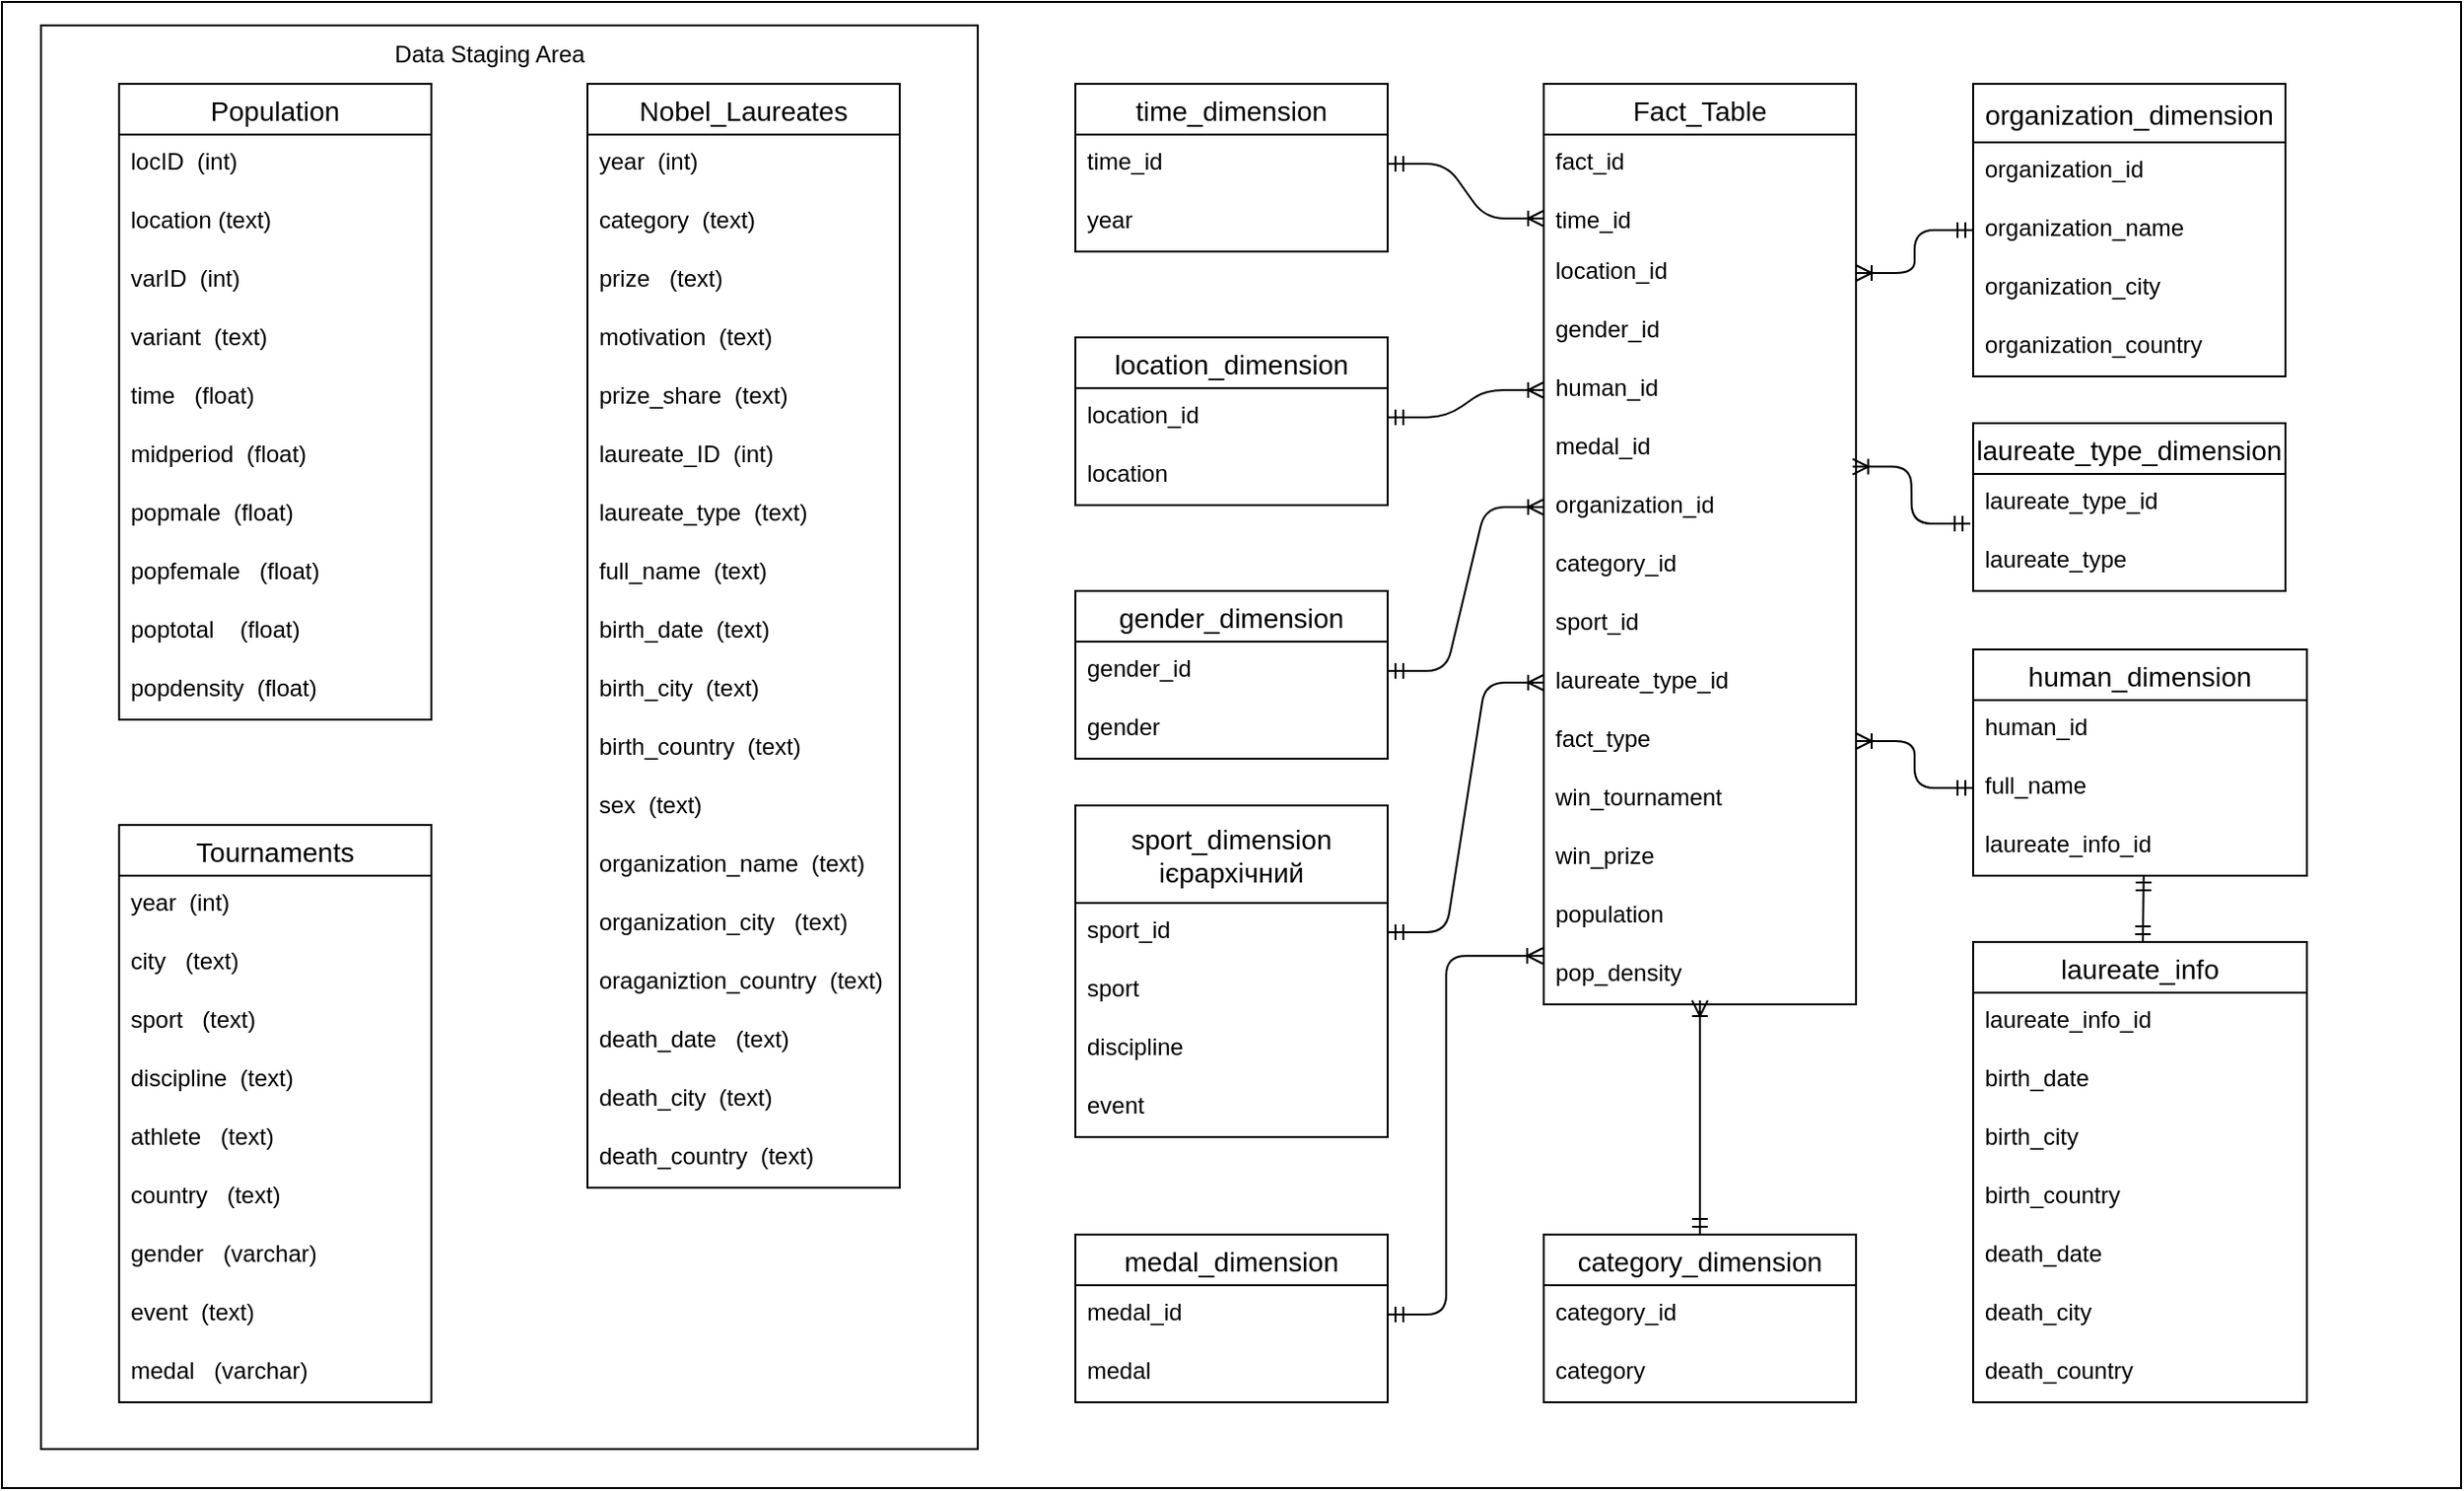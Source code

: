 <mxfile version="14.4.4" type="device"><diagram id="Bco5gd5d4t4tuazfy14n" name="Page-1"><mxGraphModel dx="992" dy="1754" grid="1" gridSize="10" guides="1" tooltips="1" connect="1" arrows="1" fold="1" page="1" pageScale="1" pageWidth="827" pageHeight="1169" math="0" shadow="0"><root><mxCell id="0"/><mxCell id="1" parent="0"/><mxCell id="wsM9pf8L69bcdxa7WHaJ-1" value="" style="rounded=0;whiteSpace=wrap;html=1;" parent="1" vertex="1"><mxGeometry x="60" y="-1132" width="1260" height="762" as="geometry"/></mxCell><mxCell id="QoB7uSHe5jnQZvu72o80-2" value="" style="rounded=0;whiteSpace=wrap;html=1;" parent="1" vertex="1"><mxGeometry x="80" y="-1120" width="480" height="730" as="geometry"/></mxCell><mxCell id="wsM9pf8L69bcdxa7WHaJ-2" value="Population" style="swimlane;fontStyle=0;childLayout=stackLayout;horizontal=1;startSize=26;horizontalStack=0;resizeParent=1;resizeParentMax=0;resizeLast=0;collapsible=1;marginBottom=0;align=center;fontSize=14;" parent="1" vertex="1"><mxGeometry x="120" y="-1090" width="160" height="326" as="geometry"/></mxCell><mxCell id="wsM9pf8L69bcdxa7WHaJ-3" value="locID  (int)" style="text;strokeColor=none;fillColor=none;spacingLeft=4;spacingRight=4;overflow=hidden;rotatable=0;points=[[0,0.5],[1,0.5]];portConstraint=eastwest;fontSize=12;" parent="wsM9pf8L69bcdxa7WHaJ-2" vertex="1"><mxGeometry y="26" width="160" height="30" as="geometry"/></mxCell><mxCell id="wsM9pf8L69bcdxa7WHaJ-4" value="location (text)" style="text;strokeColor=none;fillColor=none;spacingLeft=4;spacingRight=4;overflow=hidden;rotatable=0;points=[[0,0.5],[1,0.5]];portConstraint=eastwest;fontSize=12;" parent="wsM9pf8L69bcdxa7WHaJ-2" vertex="1"><mxGeometry y="56" width="160" height="30" as="geometry"/></mxCell><mxCell id="wsM9pf8L69bcdxa7WHaJ-5" value="varID  (int)" style="text;strokeColor=none;fillColor=none;spacingLeft=4;spacingRight=4;overflow=hidden;rotatable=0;points=[[0,0.5],[1,0.5]];portConstraint=eastwest;fontSize=12;" parent="wsM9pf8L69bcdxa7WHaJ-2" vertex="1"><mxGeometry y="86" width="160" height="30" as="geometry"/></mxCell><mxCell id="wsM9pf8L69bcdxa7WHaJ-6" value="variant  (text)" style="text;strokeColor=none;fillColor=none;spacingLeft=4;spacingRight=4;overflow=hidden;rotatable=0;points=[[0,0.5],[1,0.5]];portConstraint=eastwest;fontSize=12;" parent="wsM9pf8L69bcdxa7WHaJ-2" vertex="1"><mxGeometry y="116" width="160" height="30" as="geometry"/></mxCell><mxCell id="wsM9pf8L69bcdxa7WHaJ-11" value="time   (float)" style="text;strokeColor=none;fillColor=none;spacingLeft=4;spacingRight=4;overflow=hidden;rotatable=0;points=[[0,0.5],[1,0.5]];portConstraint=eastwest;fontSize=12;" parent="wsM9pf8L69bcdxa7WHaJ-2" vertex="1"><mxGeometry y="146" width="160" height="30" as="geometry"/></mxCell><mxCell id="wsM9pf8L69bcdxa7WHaJ-10" value="midperiod  (float)" style="text;strokeColor=none;fillColor=none;spacingLeft=4;spacingRight=4;overflow=hidden;rotatable=0;points=[[0,0.5],[1,0.5]];portConstraint=eastwest;fontSize=12;" parent="wsM9pf8L69bcdxa7WHaJ-2" vertex="1"><mxGeometry y="176" width="160" height="30" as="geometry"/></mxCell><mxCell id="wsM9pf8L69bcdxa7WHaJ-8" value="popmale  (float)" style="text;strokeColor=none;fillColor=none;spacingLeft=4;spacingRight=4;overflow=hidden;rotatable=0;points=[[0,0.5],[1,0.5]];portConstraint=eastwest;fontSize=12;" parent="wsM9pf8L69bcdxa7WHaJ-2" vertex="1"><mxGeometry y="206" width="160" height="30" as="geometry"/></mxCell><mxCell id="wsM9pf8L69bcdxa7WHaJ-7" value="popfemale   (float)" style="text;strokeColor=none;fillColor=none;spacingLeft=4;spacingRight=4;overflow=hidden;rotatable=0;points=[[0,0.5],[1,0.5]];portConstraint=eastwest;fontSize=12;" parent="wsM9pf8L69bcdxa7WHaJ-2" vertex="1"><mxGeometry y="236" width="160" height="30" as="geometry"/></mxCell><mxCell id="wsM9pf8L69bcdxa7WHaJ-9" value="poptotal    (float)" style="text;strokeColor=none;fillColor=none;spacingLeft=4;spacingRight=4;overflow=hidden;rotatable=0;points=[[0,0.5],[1,0.5]];portConstraint=eastwest;fontSize=12;" parent="wsM9pf8L69bcdxa7WHaJ-2" vertex="1"><mxGeometry y="266" width="160" height="30" as="geometry"/></mxCell><mxCell id="wsM9pf8L69bcdxa7WHaJ-12" value="popdensity  (float)" style="text;strokeColor=none;fillColor=none;spacingLeft=4;spacingRight=4;overflow=hidden;rotatable=0;points=[[0,0.5],[1,0.5]];portConstraint=eastwest;fontSize=12;" parent="wsM9pf8L69bcdxa7WHaJ-2" vertex="1"><mxGeometry y="296" width="160" height="30" as="geometry"/></mxCell><mxCell id="wsM9pf8L69bcdxa7WHaJ-13" value="Tournaments" style="swimlane;fontStyle=0;childLayout=stackLayout;horizontal=1;startSize=26;horizontalStack=0;resizeParent=1;resizeParentMax=0;resizeLast=0;collapsible=1;marginBottom=0;align=center;fontSize=14;" parent="1" vertex="1"><mxGeometry x="120" y="-710" width="160" height="296" as="geometry"/></mxCell><mxCell id="wsM9pf8L69bcdxa7WHaJ-14" value="year  (int)" style="text;strokeColor=none;fillColor=none;spacingLeft=4;spacingRight=4;overflow=hidden;rotatable=0;points=[[0,0.5],[1,0.5]];portConstraint=eastwest;fontSize=12;" parent="wsM9pf8L69bcdxa7WHaJ-13" vertex="1"><mxGeometry y="26" width="160" height="30" as="geometry"/></mxCell><mxCell id="wsM9pf8L69bcdxa7WHaJ-15" value="city   (text)" style="text;strokeColor=none;fillColor=none;spacingLeft=4;spacingRight=4;overflow=hidden;rotatable=0;points=[[0,0.5],[1,0.5]];portConstraint=eastwest;fontSize=12;" parent="wsM9pf8L69bcdxa7WHaJ-13" vertex="1"><mxGeometry y="56" width="160" height="30" as="geometry"/></mxCell><mxCell id="wsM9pf8L69bcdxa7WHaJ-16" value="sport   (text)" style="text;strokeColor=none;fillColor=none;spacingLeft=4;spacingRight=4;overflow=hidden;rotatable=0;points=[[0,0.5],[1,0.5]];portConstraint=eastwest;fontSize=12;" parent="wsM9pf8L69bcdxa7WHaJ-13" vertex="1"><mxGeometry y="86" width="160" height="30" as="geometry"/></mxCell><mxCell id="wsM9pf8L69bcdxa7WHaJ-17" value="discipline  (text)" style="text;strokeColor=none;fillColor=none;spacingLeft=4;spacingRight=4;overflow=hidden;rotatable=0;points=[[0,0.5],[1,0.5]];portConstraint=eastwest;fontSize=12;" parent="wsM9pf8L69bcdxa7WHaJ-13" vertex="1"><mxGeometry y="116" width="160" height="30" as="geometry"/></mxCell><mxCell id="wsM9pf8L69bcdxa7WHaJ-18" value="athlete   (text)" style="text;strokeColor=none;fillColor=none;spacingLeft=4;spacingRight=4;overflow=hidden;rotatable=0;points=[[0,0.5],[1,0.5]];portConstraint=eastwest;fontSize=12;" parent="wsM9pf8L69bcdxa7WHaJ-13" vertex="1"><mxGeometry y="146" width="160" height="30" as="geometry"/></mxCell><mxCell id="wsM9pf8L69bcdxa7WHaJ-20" value="country   (text)" style="text;strokeColor=none;fillColor=none;spacingLeft=4;spacingRight=4;overflow=hidden;rotatable=0;points=[[0,0.5],[1,0.5]];portConstraint=eastwest;fontSize=12;" parent="wsM9pf8L69bcdxa7WHaJ-13" vertex="1"><mxGeometry y="176" width="160" height="30" as="geometry"/></mxCell><mxCell id="wsM9pf8L69bcdxa7WHaJ-19" value="gender   (varchar)" style="text;strokeColor=none;fillColor=none;spacingLeft=4;spacingRight=4;overflow=hidden;rotatable=0;points=[[0,0.5],[1,0.5]];portConstraint=eastwest;fontSize=12;" parent="wsM9pf8L69bcdxa7WHaJ-13" vertex="1"><mxGeometry y="206" width="160" height="30" as="geometry"/></mxCell><mxCell id="wsM9pf8L69bcdxa7WHaJ-21" value="event  (text)" style="text;strokeColor=none;fillColor=none;spacingLeft=4;spacingRight=4;overflow=hidden;rotatable=0;points=[[0,0.5],[1,0.5]];portConstraint=eastwest;fontSize=12;" parent="wsM9pf8L69bcdxa7WHaJ-13" vertex="1"><mxGeometry y="236" width="160" height="30" as="geometry"/></mxCell><mxCell id="wsM9pf8L69bcdxa7WHaJ-22" value="medal   (varchar)" style="text;strokeColor=none;fillColor=none;spacingLeft=4;spacingRight=4;overflow=hidden;rotatable=0;points=[[0,0.5],[1,0.5]];portConstraint=eastwest;fontSize=12;" parent="wsM9pf8L69bcdxa7WHaJ-13" vertex="1"><mxGeometry y="266" width="160" height="30" as="geometry"/></mxCell><mxCell id="wsM9pf8L69bcdxa7WHaJ-41" value="Nobel_Laureates" style="swimlane;fontStyle=0;childLayout=stackLayout;horizontal=1;startSize=26;horizontalStack=0;resizeParent=1;resizeParentMax=0;resizeLast=0;collapsible=1;marginBottom=0;align=center;fontSize=14;" parent="1" vertex="1"><mxGeometry x="360" y="-1090" width="160" height="566" as="geometry"/></mxCell><mxCell id="wsM9pf8L69bcdxa7WHaJ-42" value="year  (int)" style="text;strokeColor=none;fillColor=none;spacingLeft=4;spacingRight=4;overflow=hidden;rotatable=0;points=[[0,0.5],[1,0.5]];portConstraint=eastwest;fontSize=12;" parent="wsM9pf8L69bcdxa7WHaJ-41" vertex="1"><mxGeometry y="26" width="160" height="30" as="geometry"/></mxCell><mxCell id="wsM9pf8L69bcdxa7WHaJ-43" value="category  (text)" style="text;strokeColor=none;fillColor=none;spacingLeft=4;spacingRight=4;overflow=hidden;rotatable=0;points=[[0,0.5],[1,0.5]];portConstraint=eastwest;fontSize=12;" parent="wsM9pf8L69bcdxa7WHaJ-41" vertex="1"><mxGeometry y="56" width="160" height="30" as="geometry"/></mxCell><mxCell id="wsM9pf8L69bcdxa7WHaJ-44" value="prize   (text)" style="text;strokeColor=none;fillColor=none;spacingLeft=4;spacingRight=4;overflow=hidden;rotatable=0;points=[[0,0.5],[1,0.5]];portConstraint=eastwest;fontSize=12;" parent="wsM9pf8L69bcdxa7WHaJ-41" vertex="1"><mxGeometry y="86" width="160" height="30" as="geometry"/></mxCell><mxCell id="wsM9pf8L69bcdxa7WHaJ-49" value="motivation  (text)" style="text;strokeColor=none;fillColor=none;spacingLeft=4;spacingRight=4;overflow=hidden;rotatable=0;points=[[0,0.5],[1,0.5]];portConstraint=eastwest;fontSize=12;" parent="wsM9pf8L69bcdxa7WHaJ-41" vertex="1"><mxGeometry y="116" width="160" height="30" as="geometry"/></mxCell><mxCell id="wsM9pf8L69bcdxa7WHaJ-47" value="prize_share  (text)" style="text;strokeColor=none;fillColor=none;spacingLeft=4;spacingRight=4;overflow=hidden;rotatable=0;points=[[0,0.5],[1,0.5]];portConstraint=eastwest;fontSize=12;" parent="wsM9pf8L69bcdxa7WHaJ-41" vertex="1"><mxGeometry y="146" width="160" height="30" as="geometry"/></mxCell><mxCell id="wsM9pf8L69bcdxa7WHaJ-60" value="laureate_ID  (int)" style="text;strokeColor=none;fillColor=none;spacingLeft=4;spacingRight=4;overflow=hidden;rotatable=0;points=[[0,0.5],[1,0.5]];portConstraint=eastwest;fontSize=12;" parent="wsM9pf8L69bcdxa7WHaJ-41" vertex="1"><mxGeometry y="176" width="160" height="30" as="geometry"/></mxCell><mxCell id="wsM9pf8L69bcdxa7WHaJ-45" value="laureate_type  (text)" style="text;strokeColor=none;fillColor=none;spacingLeft=4;spacingRight=4;overflow=hidden;rotatable=0;points=[[0,0.5],[1,0.5]];portConstraint=eastwest;fontSize=12;" parent="wsM9pf8L69bcdxa7WHaJ-41" vertex="1"><mxGeometry y="206" width="160" height="30" as="geometry"/></mxCell><mxCell id="wsM9pf8L69bcdxa7WHaJ-50" value="full_name  (text)" style="text;strokeColor=none;fillColor=none;spacingLeft=4;spacingRight=4;overflow=hidden;rotatable=0;points=[[0,0.5],[1,0.5]];portConstraint=eastwest;fontSize=12;" parent="wsM9pf8L69bcdxa7WHaJ-41" vertex="1"><mxGeometry y="236" width="160" height="30" as="geometry"/></mxCell><mxCell id="wsM9pf8L69bcdxa7WHaJ-53" value="birth_date  (text)" style="text;strokeColor=none;fillColor=none;spacingLeft=4;spacingRight=4;overflow=hidden;rotatable=0;points=[[0,0.5],[1,0.5]];portConstraint=eastwest;fontSize=12;" parent="wsM9pf8L69bcdxa7WHaJ-41" vertex="1"><mxGeometry y="266" width="160" height="30" as="geometry"/></mxCell><mxCell id="wsM9pf8L69bcdxa7WHaJ-52" value="birth_city  (text)" style="text;strokeColor=none;fillColor=none;spacingLeft=4;spacingRight=4;overflow=hidden;rotatable=0;points=[[0,0.5],[1,0.5]];portConstraint=eastwest;fontSize=12;" parent="wsM9pf8L69bcdxa7WHaJ-41" vertex="1"><mxGeometry y="296" width="160" height="30" as="geometry"/></mxCell><mxCell id="wsM9pf8L69bcdxa7WHaJ-55" value="birth_country  (text)" style="text;strokeColor=none;fillColor=none;spacingLeft=4;spacingRight=4;overflow=hidden;rotatable=0;points=[[0,0.5],[1,0.5]];portConstraint=eastwest;fontSize=12;" parent="wsM9pf8L69bcdxa7WHaJ-41" vertex="1"><mxGeometry y="326" width="160" height="30" as="geometry"/></mxCell><mxCell id="wsM9pf8L69bcdxa7WHaJ-54" value="sex  (text)" style="text;strokeColor=none;fillColor=none;spacingLeft=4;spacingRight=4;overflow=hidden;rotatable=0;points=[[0,0.5],[1,0.5]];portConstraint=eastwest;fontSize=12;" parent="wsM9pf8L69bcdxa7WHaJ-41" vertex="1"><mxGeometry y="356" width="160" height="30" as="geometry"/></mxCell><mxCell id="wsM9pf8L69bcdxa7WHaJ-56" value="organization_name  (text)" style="text;strokeColor=none;fillColor=none;spacingLeft=4;spacingRight=4;overflow=hidden;rotatable=0;points=[[0,0.5],[1,0.5]];portConstraint=eastwest;fontSize=12;" parent="wsM9pf8L69bcdxa7WHaJ-41" vertex="1"><mxGeometry y="386" width="160" height="30" as="geometry"/></mxCell><mxCell id="wsM9pf8L69bcdxa7WHaJ-57" value="organization_city   (text)" style="text;strokeColor=none;fillColor=none;spacingLeft=4;spacingRight=4;overflow=hidden;rotatable=0;points=[[0,0.5],[1,0.5]];portConstraint=eastwest;fontSize=12;" parent="wsM9pf8L69bcdxa7WHaJ-41" vertex="1"><mxGeometry y="416" width="160" height="30" as="geometry"/></mxCell><mxCell id="wsM9pf8L69bcdxa7WHaJ-58" value="oraganiztion_country  (text)" style="text;strokeColor=none;fillColor=none;spacingLeft=4;spacingRight=4;overflow=hidden;rotatable=0;points=[[0,0.5],[1,0.5]];portConstraint=eastwest;fontSize=12;" parent="wsM9pf8L69bcdxa7WHaJ-41" vertex="1"><mxGeometry y="446" width="160" height="30" as="geometry"/></mxCell><mxCell id="wsM9pf8L69bcdxa7WHaJ-59" value="death_date   (text)" style="text;strokeColor=none;fillColor=none;spacingLeft=4;spacingRight=4;overflow=hidden;rotatable=0;points=[[0,0.5],[1,0.5]];portConstraint=eastwest;fontSize=12;" parent="wsM9pf8L69bcdxa7WHaJ-41" vertex="1"><mxGeometry y="476" width="160" height="30" as="geometry"/></mxCell><mxCell id="wsM9pf8L69bcdxa7WHaJ-51" value="death_city  (text)" style="text;strokeColor=none;fillColor=none;spacingLeft=4;spacingRight=4;overflow=hidden;rotatable=0;points=[[0,0.5],[1,0.5]];portConstraint=eastwest;fontSize=12;" parent="wsM9pf8L69bcdxa7WHaJ-41" vertex="1"><mxGeometry y="506" width="160" height="30" as="geometry"/></mxCell><mxCell id="wsM9pf8L69bcdxa7WHaJ-48" value="death_country  (text)" style="text;strokeColor=none;fillColor=none;spacingLeft=4;spacingRight=4;overflow=hidden;rotatable=0;points=[[0,0.5],[1,0.5]];portConstraint=eastwest;fontSize=12;" parent="wsM9pf8L69bcdxa7WHaJ-41" vertex="1"><mxGeometry y="536" width="160" height="30" as="geometry"/></mxCell><mxCell id="wsM9pf8L69bcdxa7WHaJ-61" value="time_dimension" style="swimlane;fontStyle=0;childLayout=stackLayout;horizontal=1;startSize=26;horizontalStack=0;resizeParent=1;resizeParentMax=0;resizeLast=0;collapsible=1;marginBottom=0;align=center;fontSize=14;" parent="1" vertex="1"><mxGeometry x="610" y="-1090" width="160" height="86" as="geometry"/></mxCell><mxCell id="wsM9pf8L69bcdxa7WHaJ-62" value="time_id" style="text;strokeColor=none;fillColor=none;spacingLeft=4;spacingRight=4;overflow=hidden;rotatable=0;points=[[0,0.5],[1,0.5]];portConstraint=eastwest;fontSize=12;" parent="wsM9pf8L69bcdxa7WHaJ-61" vertex="1"><mxGeometry y="26" width="160" height="30" as="geometry"/></mxCell><mxCell id="wsM9pf8L69bcdxa7WHaJ-63" value="year" style="text;strokeColor=none;fillColor=none;spacingLeft=4;spacingRight=4;overflow=hidden;rotatable=0;points=[[0,0.5],[1,0.5]];portConstraint=eastwest;fontSize=12;" parent="wsM9pf8L69bcdxa7WHaJ-61" vertex="1"><mxGeometry y="56" width="160" height="30" as="geometry"/></mxCell><mxCell id="wsM9pf8L69bcdxa7WHaJ-66" value="location_dimension" style="swimlane;fontStyle=0;childLayout=stackLayout;horizontal=1;startSize=26;horizontalStack=0;resizeParent=1;resizeParentMax=0;resizeLast=0;collapsible=1;marginBottom=0;align=center;fontSize=14;" parent="1" vertex="1"><mxGeometry x="610" y="-960" width="160" height="86" as="geometry"/></mxCell><mxCell id="wsM9pf8L69bcdxa7WHaJ-67" value="location_id" style="text;strokeColor=none;fillColor=none;spacingLeft=4;spacingRight=4;overflow=hidden;rotatable=0;points=[[0,0.5],[1,0.5]];portConstraint=eastwest;fontSize=12;" parent="wsM9pf8L69bcdxa7WHaJ-66" vertex="1"><mxGeometry y="26" width="160" height="30" as="geometry"/></mxCell><mxCell id="wsM9pf8L69bcdxa7WHaJ-68" value="location" style="text;strokeColor=none;fillColor=none;spacingLeft=4;spacingRight=4;overflow=hidden;rotatable=0;points=[[0,0.5],[1,0.5]];portConstraint=eastwest;fontSize=12;" parent="wsM9pf8L69bcdxa7WHaJ-66" vertex="1"><mxGeometry y="56" width="160" height="30" as="geometry"/></mxCell><mxCell id="wsM9pf8L69bcdxa7WHaJ-70" value="gender_dimension" style="swimlane;fontStyle=0;childLayout=stackLayout;horizontal=1;startSize=26;horizontalStack=0;resizeParent=1;resizeParentMax=0;resizeLast=0;collapsible=1;marginBottom=0;align=center;fontSize=14;" parent="1" vertex="1"><mxGeometry x="610" y="-830" width="160" height="86" as="geometry"/></mxCell><mxCell id="wsM9pf8L69bcdxa7WHaJ-71" value="gender_id" style="text;strokeColor=none;fillColor=none;spacingLeft=4;spacingRight=4;overflow=hidden;rotatable=0;points=[[0,0.5],[1,0.5]];portConstraint=eastwest;fontSize=12;" parent="wsM9pf8L69bcdxa7WHaJ-70" vertex="1"><mxGeometry y="26" width="160" height="30" as="geometry"/></mxCell><mxCell id="wsM9pf8L69bcdxa7WHaJ-72" value="gender" style="text;strokeColor=none;fillColor=none;spacingLeft=4;spacingRight=4;overflow=hidden;rotatable=0;points=[[0,0.5],[1,0.5]];portConstraint=eastwest;fontSize=12;" parent="wsM9pf8L69bcdxa7WHaJ-70" vertex="1"><mxGeometry y="56" width="160" height="30" as="geometry"/></mxCell><mxCell id="wsM9pf8L69bcdxa7WHaJ-74" value="human_dimension" style="swimlane;fontStyle=0;childLayout=stackLayout;horizontal=1;startSize=26;horizontalStack=0;resizeParent=1;resizeParentMax=0;resizeLast=0;collapsible=1;marginBottom=0;align=center;fontSize=14;" parent="1" vertex="1"><mxGeometry x="1070" y="-800" width="171" height="116" as="geometry"/></mxCell><mxCell id="wsM9pf8L69bcdxa7WHaJ-75" value="human_id" style="text;strokeColor=none;fillColor=none;spacingLeft=4;spacingRight=4;overflow=hidden;rotatable=0;points=[[0,0.5],[1,0.5]];portConstraint=eastwest;fontSize=12;" parent="wsM9pf8L69bcdxa7WHaJ-74" vertex="1"><mxGeometry y="26" width="171" height="30" as="geometry"/></mxCell><mxCell id="wsM9pf8L69bcdxa7WHaJ-76" value="full_name" style="text;strokeColor=none;fillColor=none;spacingLeft=4;spacingRight=4;overflow=hidden;rotatable=0;points=[[0,0.5],[1,0.5]];portConstraint=eastwest;fontSize=12;" parent="wsM9pf8L69bcdxa7WHaJ-74" vertex="1"><mxGeometry y="56" width="171" height="30" as="geometry"/></mxCell><mxCell id="0Ogm6sXXP3n0cm4jSBAp-1" value="laureate_info_id" style="text;strokeColor=none;fillColor=none;spacingLeft=4;spacingRight=4;overflow=hidden;rotatable=0;points=[[0,0.5],[1,0.5]];portConstraint=eastwest;fontSize=12;" vertex="1" parent="wsM9pf8L69bcdxa7WHaJ-74"><mxGeometry y="86" width="171" height="30" as="geometry"/></mxCell><mxCell id="wsM9pf8L69bcdxa7WHaJ-78" value="organization_dimension" style="swimlane;fontStyle=0;childLayout=stackLayout;horizontal=1;startSize=30;horizontalStack=0;resizeParent=1;resizeParentMax=0;resizeLast=0;collapsible=1;marginBottom=0;align=center;fontSize=14;" parent="1" vertex="1"><mxGeometry x="1070" y="-1090" width="160" height="150" as="geometry"/></mxCell><mxCell id="wsM9pf8L69bcdxa7WHaJ-79" value="organization_id" style="text;strokeColor=none;fillColor=none;spacingLeft=4;spacingRight=4;overflow=hidden;rotatable=0;points=[[0,0.5],[1,0.5]];portConstraint=eastwest;fontSize=12;" parent="wsM9pf8L69bcdxa7WHaJ-78" vertex="1"><mxGeometry y="30" width="160" height="30" as="geometry"/></mxCell><mxCell id="wsM9pf8L69bcdxa7WHaJ-80" value="organization_name" style="text;strokeColor=none;fillColor=none;spacingLeft=4;spacingRight=4;overflow=hidden;rotatable=0;points=[[0,0.5],[1,0.5]];portConstraint=eastwest;fontSize=12;" parent="wsM9pf8L69bcdxa7WHaJ-78" vertex="1"><mxGeometry y="60" width="160" height="30" as="geometry"/></mxCell><mxCell id="wsM9pf8L69bcdxa7WHaJ-81" value="organization_city" style="text;strokeColor=none;fillColor=none;spacingLeft=4;spacingRight=4;overflow=hidden;rotatable=0;points=[[0,0.5],[1,0.5]];portConstraint=eastwest;fontSize=12;" parent="wsM9pf8L69bcdxa7WHaJ-78" vertex="1"><mxGeometry y="90" width="160" height="30" as="geometry"/></mxCell><mxCell id="wsM9pf8L69bcdxa7WHaJ-82" value="organization_country" style="text;strokeColor=none;fillColor=none;spacingLeft=4;spacingRight=4;overflow=hidden;rotatable=0;points=[[0,0.5],[1,0.5]];portConstraint=eastwest;fontSize=12;" parent="wsM9pf8L69bcdxa7WHaJ-78" vertex="1"><mxGeometry y="120" width="160" height="30" as="geometry"/></mxCell><mxCell id="wsM9pf8L69bcdxa7WHaJ-83" value="category_dimension" style="swimlane;fontStyle=0;childLayout=stackLayout;horizontal=1;startSize=26;horizontalStack=0;resizeParent=1;resizeParentMax=0;resizeLast=0;collapsible=1;marginBottom=0;align=center;fontSize=14;" parent="1" vertex="1"><mxGeometry x="850" y="-500" width="160" height="86" as="geometry"/></mxCell><mxCell id="wsM9pf8L69bcdxa7WHaJ-84" value="category_id" style="text;strokeColor=none;fillColor=none;spacingLeft=4;spacingRight=4;overflow=hidden;rotatable=0;points=[[0,0.5],[1,0.5]];portConstraint=eastwest;fontSize=12;" parent="wsM9pf8L69bcdxa7WHaJ-83" vertex="1"><mxGeometry y="26" width="160" height="30" as="geometry"/></mxCell><mxCell id="wsM9pf8L69bcdxa7WHaJ-85" value="category" style="text;strokeColor=none;fillColor=none;spacingLeft=4;spacingRight=4;overflow=hidden;rotatable=0;points=[[0,0.5],[1,0.5]];portConstraint=eastwest;fontSize=12;" parent="wsM9pf8L69bcdxa7WHaJ-83" vertex="1"><mxGeometry y="56" width="160" height="30" as="geometry"/></mxCell><mxCell id="wsM9pf8L69bcdxa7WHaJ-87" value="sport_dimension&#10;ієрархічний" style="swimlane;fontStyle=0;childLayout=stackLayout;horizontal=1;startSize=50;horizontalStack=0;resizeParent=1;resizeParentMax=0;resizeLast=0;collapsible=1;marginBottom=0;align=center;fontSize=14;" parent="1" vertex="1"><mxGeometry x="610" y="-720" width="160" height="170" as="geometry"/></mxCell><mxCell id="wsM9pf8L69bcdxa7WHaJ-88" value="sport_id" style="text;strokeColor=none;fillColor=none;spacingLeft=4;spacingRight=4;overflow=hidden;rotatable=0;points=[[0,0.5],[1,0.5]];portConstraint=eastwest;fontSize=12;" parent="wsM9pf8L69bcdxa7WHaJ-87" vertex="1"><mxGeometry y="50" width="160" height="30" as="geometry"/></mxCell><mxCell id="wsM9pf8L69bcdxa7WHaJ-89" value="sport" style="text;strokeColor=none;fillColor=none;spacingLeft=4;spacingRight=4;overflow=hidden;rotatable=0;points=[[0,0.5],[1,0.5]];portConstraint=eastwest;fontSize=12;" parent="wsM9pf8L69bcdxa7WHaJ-87" vertex="1"><mxGeometry y="80" width="160" height="30" as="geometry"/></mxCell><mxCell id="wsM9pf8L69bcdxa7WHaJ-90" value="discipline" style="text;strokeColor=none;fillColor=none;spacingLeft=4;spacingRight=4;overflow=hidden;rotatable=0;points=[[0,0.5],[1,0.5]];portConstraint=eastwest;fontSize=12;" parent="wsM9pf8L69bcdxa7WHaJ-87" vertex="1"><mxGeometry y="110" width="160" height="30" as="geometry"/></mxCell><mxCell id="wsM9pf8L69bcdxa7WHaJ-99" value="event" style="text;strokeColor=none;fillColor=none;spacingLeft=4;spacingRight=4;overflow=hidden;rotatable=0;points=[[0,0.5],[1,0.5]];portConstraint=eastwest;fontSize=12;" parent="wsM9pf8L69bcdxa7WHaJ-87" vertex="1"><mxGeometry y="140" width="160" height="30" as="geometry"/></mxCell><mxCell id="wsM9pf8L69bcdxa7WHaJ-95" value="medal_dimension" style="swimlane;fontStyle=0;childLayout=stackLayout;horizontal=1;startSize=26;horizontalStack=0;resizeParent=1;resizeParentMax=0;resizeLast=0;collapsible=1;marginBottom=0;align=center;fontSize=14;" parent="1" vertex="1"><mxGeometry x="610" y="-500" width="160" height="86" as="geometry"/></mxCell><mxCell id="wsM9pf8L69bcdxa7WHaJ-96" value="medal_id" style="text;strokeColor=none;fillColor=none;spacingLeft=4;spacingRight=4;overflow=hidden;rotatable=0;points=[[0,0.5],[1,0.5]];portConstraint=eastwest;fontSize=12;" parent="wsM9pf8L69bcdxa7WHaJ-95" vertex="1"><mxGeometry y="26" width="160" height="30" as="geometry"/></mxCell><mxCell id="wsM9pf8L69bcdxa7WHaJ-97" value="medal" style="text;strokeColor=none;fillColor=none;spacingLeft=4;spacingRight=4;overflow=hidden;rotatable=0;points=[[0,0.5],[1,0.5]];portConstraint=eastwest;fontSize=12;" parent="wsM9pf8L69bcdxa7WHaJ-95" vertex="1"><mxGeometry y="56" width="160" height="30" as="geometry"/></mxCell><mxCell id="wsM9pf8L69bcdxa7WHaJ-100" value="laureate_type_dimension" style="swimlane;fontStyle=0;childLayout=stackLayout;horizontal=1;startSize=26;horizontalStack=0;resizeParent=1;resizeParentMax=0;resizeLast=0;collapsible=1;marginBottom=0;align=center;fontSize=14;" parent="1" vertex="1"><mxGeometry x="1070" y="-916" width="160" height="86" as="geometry"/></mxCell><mxCell id="wsM9pf8L69bcdxa7WHaJ-101" value="laureate_type_id" style="text;strokeColor=none;fillColor=none;spacingLeft=4;spacingRight=4;overflow=hidden;rotatable=0;points=[[0,0.5],[1,0.5]];portConstraint=eastwest;fontSize=12;" parent="wsM9pf8L69bcdxa7WHaJ-100" vertex="1"><mxGeometry y="26" width="160" height="30" as="geometry"/></mxCell><mxCell id="wsM9pf8L69bcdxa7WHaJ-102" value="laureate_type" style="text;strokeColor=none;fillColor=none;spacingLeft=4;spacingRight=4;overflow=hidden;rotatable=0;points=[[0,0.5],[1,0.5]];portConstraint=eastwest;fontSize=12;" parent="wsM9pf8L69bcdxa7WHaJ-100" vertex="1"><mxGeometry y="56" width="160" height="30" as="geometry"/></mxCell><mxCell id="wsM9pf8L69bcdxa7WHaJ-104" value="laureate_info" style="swimlane;fontStyle=0;childLayout=stackLayout;horizontal=1;startSize=26;horizontalStack=0;resizeParent=1;resizeParentMax=0;resizeLast=0;collapsible=1;marginBottom=0;align=center;fontSize=14;" parent="1" vertex="1"><mxGeometry x="1070" y="-650" width="171" height="236" as="geometry"/></mxCell><mxCell id="wsM9pf8L69bcdxa7WHaJ-105" value="laureate_info_id" style="text;strokeColor=none;fillColor=none;spacingLeft=4;spacingRight=4;overflow=hidden;rotatable=0;points=[[0,0.5],[1,0.5]];portConstraint=eastwest;fontSize=12;" parent="wsM9pf8L69bcdxa7WHaJ-104" vertex="1"><mxGeometry y="26" width="171" height="30" as="geometry"/></mxCell><mxCell id="wsM9pf8L69bcdxa7WHaJ-110" value="birth_date" style="text;strokeColor=none;fillColor=none;spacingLeft=4;spacingRight=4;overflow=hidden;rotatable=0;points=[[0,0.5],[1,0.5]];portConstraint=eastwest;fontSize=12;" parent="wsM9pf8L69bcdxa7WHaJ-104" vertex="1"><mxGeometry y="56" width="171" height="30" as="geometry"/></mxCell><mxCell id="wsM9pf8L69bcdxa7WHaJ-107" value="birth_city" style="text;strokeColor=none;fillColor=none;spacingLeft=4;spacingRight=4;overflow=hidden;rotatable=0;points=[[0,0.5],[1,0.5]];portConstraint=eastwest;fontSize=12;" parent="wsM9pf8L69bcdxa7WHaJ-104" vertex="1"><mxGeometry y="86" width="171" height="30" as="geometry"/></mxCell><mxCell id="wsM9pf8L69bcdxa7WHaJ-108" value="birth_country" style="text;strokeColor=none;fillColor=none;spacingLeft=4;spacingRight=4;overflow=hidden;rotatable=0;points=[[0,0.5],[1,0.5]];portConstraint=eastwest;fontSize=12;" parent="wsM9pf8L69bcdxa7WHaJ-104" vertex="1"><mxGeometry y="116" width="171" height="30" as="geometry"/></mxCell><mxCell id="wsM9pf8L69bcdxa7WHaJ-111" value="death_date" style="text;strokeColor=none;fillColor=none;spacingLeft=4;spacingRight=4;overflow=hidden;rotatable=0;points=[[0,0.5],[1,0.5]];portConstraint=eastwest;fontSize=12;" parent="wsM9pf8L69bcdxa7WHaJ-104" vertex="1"><mxGeometry y="146" width="171" height="30" as="geometry"/></mxCell><mxCell id="wsM9pf8L69bcdxa7WHaJ-112" value="death_city" style="text;strokeColor=none;fillColor=none;spacingLeft=4;spacingRight=4;overflow=hidden;rotatable=0;points=[[0,0.5],[1,0.5]];portConstraint=eastwest;fontSize=12;" parent="wsM9pf8L69bcdxa7WHaJ-104" vertex="1"><mxGeometry y="176" width="171" height="30" as="geometry"/></mxCell><mxCell id="wsM9pf8L69bcdxa7WHaJ-109" value="death_country" style="text;strokeColor=none;fillColor=none;spacingLeft=4;spacingRight=4;overflow=hidden;rotatable=0;points=[[0,0.5],[1,0.5]];portConstraint=eastwest;fontSize=12;" parent="wsM9pf8L69bcdxa7WHaJ-104" vertex="1"><mxGeometry y="206" width="171" height="30" as="geometry"/></mxCell><mxCell id="wsM9pf8L69bcdxa7WHaJ-114" value="Fact_Table" style="swimlane;fontStyle=0;childLayout=stackLayout;horizontal=1;startSize=26;horizontalStack=0;resizeParent=1;resizeParentMax=0;resizeLast=0;collapsible=1;marginBottom=0;align=center;fontSize=14;" parent="1" vertex="1"><mxGeometry x="850" y="-1090" width="160" height="472" as="geometry"/></mxCell><mxCell id="wsM9pf8L69bcdxa7WHaJ-115" value="fact_id" style="text;strokeColor=none;fillColor=none;spacingLeft=4;spacingRight=4;overflow=hidden;rotatable=0;points=[[0,0.5],[1,0.5]];portConstraint=eastwest;fontSize=12;" parent="wsM9pf8L69bcdxa7WHaJ-114" vertex="1"><mxGeometry y="26" width="160" height="30" as="geometry"/></mxCell><mxCell id="wsM9pf8L69bcdxa7WHaJ-117" value="time_id" style="text;strokeColor=none;fillColor=none;spacingLeft=4;spacingRight=4;overflow=hidden;rotatable=0;points=[[0,0.5],[1,0.5]];portConstraint=eastwest;fontSize=12;" parent="wsM9pf8L69bcdxa7WHaJ-114" vertex="1"><mxGeometry y="56" width="160" height="26" as="geometry"/></mxCell><mxCell id="wsM9pf8L69bcdxa7WHaJ-123" value="location_id" style="text;strokeColor=none;fillColor=none;spacingLeft=4;spacingRight=4;overflow=hidden;rotatable=0;points=[[0,0.5],[1,0.5]];portConstraint=eastwest;fontSize=12;" parent="wsM9pf8L69bcdxa7WHaJ-114" vertex="1"><mxGeometry y="82" width="160" height="30" as="geometry"/></mxCell><mxCell id="wsM9pf8L69bcdxa7WHaJ-122" value="gender_id" style="text;strokeColor=none;fillColor=none;spacingLeft=4;spacingRight=4;overflow=hidden;rotatable=0;points=[[0,0.5],[1,0.5]];portConstraint=eastwest;fontSize=12;" parent="wsM9pf8L69bcdxa7WHaJ-114" vertex="1"><mxGeometry y="112" width="160" height="30" as="geometry"/></mxCell><mxCell id="wsM9pf8L69bcdxa7WHaJ-118" value="human_id" style="text;strokeColor=none;fillColor=none;spacingLeft=4;spacingRight=4;overflow=hidden;rotatable=0;points=[[0,0.5],[1,0.5]];portConstraint=eastwest;fontSize=12;" parent="wsM9pf8L69bcdxa7WHaJ-114" vertex="1"><mxGeometry y="142" width="160" height="30" as="geometry"/></mxCell><mxCell id="wsM9pf8L69bcdxa7WHaJ-126" value="medal_id" style="text;strokeColor=none;fillColor=none;spacingLeft=4;spacingRight=4;overflow=hidden;rotatable=0;points=[[0,0.5],[1,0.5]];portConstraint=eastwest;fontSize=12;" parent="wsM9pf8L69bcdxa7WHaJ-114" vertex="1"><mxGeometry y="172" width="160" height="30" as="geometry"/></mxCell><mxCell id="wsM9pf8L69bcdxa7WHaJ-124" value="organization_id" style="text;strokeColor=none;fillColor=none;spacingLeft=4;spacingRight=4;overflow=hidden;rotatable=0;points=[[0,0.5],[1,0.5]];portConstraint=eastwest;fontSize=12;" parent="wsM9pf8L69bcdxa7WHaJ-114" vertex="1"><mxGeometry y="202" width="160" height="30" as="geometry"/></mxCell><mxCell id="wsM9pf8L69bcdxa7WHaJ-120" value="category_id" style="text;strokeColor=none;fillColor=none;spacingLeft=4;spacingRight=4;overflow=hidden;rotatable=0;points=[[0,0.5],[1,0.5]];portConstraint=eastwest;fontSize=12;" parent="wsM9pf8L69bcdxa7WHaJ-114" vertex="1"><mxGeometry y="232" width="160" height="30" as="geometry"/></mxCell><mxCell id="wsM9pf8L69bcdxa7WHaJ-119" value="sport_id" style="text;strokeColor=none;fillColor=none;spacingLeft=4;spacingRight=4;overflow=hidden;rotatable=0;points=[[0,0.5],[1,0.5]];portConstraint=eastwest;fontSize=12;" parent="wsM9pf8L69bcdxa7WHaJ-114" vertex="1"><mxGeometry y="262" width="160" height="30" as="geometry"/></mxCell><mxCell id="wsM9pf8L69bcdxa7WHaJ-121" value="laureate_type_id" style="text;strokeColor=none;fillColor=none;spacingLeft=4;spacingRight=4;overflow=hidden;rotatable=0;points=[[0,0.5],[1,0.5]];portConstraint=eastwest;fontSize=12;" parent="wsM9pf8L69bcdxa7WHaJ-114" vertex="1"><mxGeometry y="292" width="160" height="30" as="geometry"/></mxCell><mxCell id="wsM9pf8L69bcdxa7WHaJ-116" value="fact_type" style="text;strokeColor=none;fillColor=none;spacingLeft=4;spacingRight=4;overflow=hidden;rotatable=0;points=[[0,0.5],[1,0.5]];portConstraint=eastwest;fontSize=12;" parent="wsM9pf8L69bcdxa7WHaJ-114" vertex="1"><mxGeometry y="322" width="160" height="30" as="geometry"/></mxCell><mxCell id="wsM9pf8L69bcdxa7WHaJ-127" value="win_tournament" style="text;strokeColor=none;fillColor=none;spacingLeft=4;spacingRight=4;overflow=hidden;rotatable=0;points=[[0,0.5],[1,0.5]];portConstraint=eastwest;fontSize=12;" parent="wsM9pf8L69bcdxa7WHaJ-114" vertex="1"><mxGeometry y="352" width="160" height="30" as="geometry"/></mxCell><mxCell id="wsM9pf8L69bcdxa7WHaJ-129" value="win_prize" style="text;strokeColor=none;fillColor=none;spacingLeft=4;spacingRight=4;overflow=hidden;rotatable=0;points=[[0,0.5],[1,0.5]];portConstraint=eastwest;fontSize=12;" parent="wsM9pf8L69bcdxa7WHaJ-114" vertex="1"><mxGeometry y="382" width="160" height="30" as="geometry"/></mxCell><mxCell id="wsM9pf8L69bcdxa7WHaJ-128" value="population" style="text;strokeColor=none;fillColor=none;spacingLeft=4;spacingRight=4;overflow=hidden;rotatable=0;points=[[0,0.5],[1,0.5]];portConstraint=eastwest;fontSize=12;" parent="wsM9pf8L69bcdxa7WHaJ-114" vertex="1"><mxGeometry y="412" width="160" height="30" as="geometry"/></mxCell><mxCell id="wsM9pf8L69bcdxa7WHaJ-130" value="pop_density" style="text;strokeColor=none;fillColor=none;spacingLeft=4;spacingRight=4;overflow=hidden;rotatable=0;points=[[0,0.5],[1,0.5]];portConstraint=eastwest;fontSize=12;" parent="wsM9pf8L69bcdxa7WHaJ-114" vertex="1"><mxGeometry y="442" width="160" height="30" as="geometry"/></mxCell><mxCell id="QoB7uSHe5jnQZvu72o80-3" value="Data Staging Area" style="text;html=1;strokeColor=none;fillColor=none;align=center;verticalAlign=middle;whiteSpace=wrap;rounded=0;" parent="1" vertex="1"><mxGeometry x="250" y="-1120" width="120" height="30" as="geometry"/></mxCell><mxCell id="QoB7uSHe5jnQZvu72o80-5" value="" style="edgeStyle=entityRelationEdgeStyle;fontSize=12;html=1;endArrow=ERoneToMany;startArrow=ERmandOne;exitX=1;exitY=0.5;exitDx=0;exitDy=0;entryX=0;entryY=0.5;entryDx=0;entryDy=0;" parent="1" source="wsM9pf8L69bcdxa7WHaJ-62" target="wsM9pf8L69bcdxa7WHaJ-117" edge="1"><mxGeometry width="100" height="100" relative="1" as="geometry"><mxPoint x="750" y="-800" as="sourcePoint"/><mxPoint x="850" y="-900" as="targetPoint"/></mxGeometry></mxCell><mxCell id="QoB7uSHe5jnQZvu72o80-6" value="" style="edgeStyle=entityRelationEdgeStyle;fontSize=12;html=1;endArrow=ERoneToMany;startArrow=ERmandOne;exitX=1;exitY=0.5;exitDx=0;exitDy=0;entryX=0;entryY=0.5;entryDx=0;entryDy=0;" parent="1" source="wsM9pf8L69bcdxa7WHaJ-67" target="wsM9pf8L69bcdxa7WHaJ-118" edge="1"><mxGeometry width="100" height="100" relative="1" as="geometry"><mxPoint x="730" y="-800" as="sourcePoint"/><mxPoint x="830" y="-900" as="targetPoint"/></mxGeometry></mxCell><mxCell id="QoB7uSHe5jnQZvu72o80-8" value="" style="edgeStyle=entityRelationEdgeStyle;fontSize=12;html=1;endArrow=ERoneToMany;startArrow=ERmandOne;exitX=1;exitY=0.5;exitDx=0;exitDy=0;entryX=0;entryY=0.5;entryDx=0;entryDy=0;" parent="1" source="wsM9pf8L69bcdxa7WHaJ-71" target="wsM9pf8L69bcdxa7WHaJ-124" edge="1"><mxGeometry width="100" height="100" relative="1" as="geometry"><mxPoint x="730" y="-800" as="sourcePoint"/><mxPoint x="830" y="-900" as="targetPoint"/></mxGeometry></mxCell><mxCell id="QoB7uSHe5jnQZvu72o80-10" value="" style="edgeStyle=entityRelationEdgeStyle;fontSize=12;html=1;endArrow=ERoneToMany;startArrow=ERmandOne;exitX=1;exitY=0.5;exitDx=0;exitDy=0;entryX=0;entryY=0.5;entryDx=0;entryDy=0;" parent="1" source="wsM9pf8L69bcdxa7WHaJ-88" target="wsM9pf8L69bcdxa7WHaJ-121" edge="1"><mxGeometry width="100" height="100" relative="1" as="geometry"><mxPoint x="760" y="-540" as="sourcePoint"/><mxPoint x="860" y="-640" as="targetPoint"/></mxGeometry></mxCell><mxCell id="QoB7uSHe5jnQZvu72o80-12" value="" style="fontSize=12;html=1;endArrow=ERoneToMany;startArrow=ERmandOne;strokeWidth=1;exitX=1;exitY=0.5;exitDx=0;exitDy=0;entryX=-0.003;entryY=0.171;entryDx=0;entryDy=0;edgeStyle=orthogonalEdgeStyle;entryPerimeter=0;" parent="1" source="wsM9pf8L69bcdxa7WHaJ-96" edge="1" target="wsM9pf8L69bcdxa7WHaJ-130"><mxGeometry width="100" height="100" relative="1" as="geometry"><mxPoint x="650" y="-420" as="sourcePoint"/><mxPoint x="930" y="-590" as="targetPoint"/><Array as="points"><mxPoint x="800" y="-459"/><mxPoint x="800" y="-643"/></Array></mxGeometry></mxCell><mxCell id="QoB7uSHe5jnQZvu72o80-16" value="" style="fontSize=12;html=1;endArrow=ERoneToMany;startArrow=ERmandOne;strokeWidth=1;exitX=0.5;exitY=0;exitDx=0;exitDy=0;" parent="1" source="wsM9pf8L69bcdxa7WHaJ-83" edge="1"><mxGeometry width="100" height="100" relative="1" as="geometry"><mxPoint x="710" y="-444" as="sourcePoint"/><mxPoint x="930" y="-620" as="targetPoint"/></mxGeometry></mxCell><mxCell id="QoB7uSHe5jnQZvu72o80-13" value="" style="edgeStyle=entityRelationEdgeStyle;fontSize=12;html=1;endArrow=ERoneToMany;startArrow=ERmandOne;strokeWidth=1;exitX=0;exitY=0.5;exitDx=0;exitDy=0;entryX=1;entryY=0.5;entryDx=0;entryDy=0;" parent="1" source="wsM9pf8L69bcdxa7WHaJ-80" target="wsM9pf8L69bcdxa7WHaJ-123" edge="1"><mxGeometry width="100" height="100" relative="1" as="geometry"><mxPoint x="890" y="-1146" as="sourcePoint"/><mxPoint x="990" y="-1246" as="targetPoint"/></mxGeometry></mxCell><mxCell id="QoB7uSHe5jnQZvu72o80-14" value="" style="edgeStyle=entityRelationEdgeStyle;fontSize=12;html=1;endArrow=ERoneToMany;startArrow=ERmandOne;strokeWidth=1;exitX=-0.009;exitY=-0.152;exitDx=0;exitDy=0;exitPerimeter=0;entryX=0.989;entryY=-0.19;entryDx=0;entryDy=0;entryPerimeter=0;" parent="1" source="wsM9pf8L69bcdxa7WHaJ-102" target="wsM9pf8L69bcdxa7WHaJ-124" edge="1"><mxGeometry width="100" height="100" relative="1" as="geometry"><mxPoint x="890" y="-858" as="sourcePoint"/><mxPoint x="990" y="-958" as="targetPoint"/></mxGeometry></mxCell><mxCell id="QoB7uSHe5jnQZvu72o80-9" value="" style="edgeStyle=entityRelationEdgeStyle;fontSize=12;html=1;endArrow=ERoneToMany;startArrow=ERmandOne;exitX=0;exitY=0.5;exitDx=0;exitDy=0;entryX=1;entryY=0.5;entryDx=0;entryDy=0;" parent="1" source="wsM9pf8L69bcdxa7WHaJ-76" target="wsM9pf8L69bcdxa7WHaJ-116" edge="1"><mxGeometry width="100" height="100" relative="1" as="geometry"><mxPoint x="740" y="-250" as="sourcePoint"/><mxPoint x="840" y="-350" as="targetPoint"/></mxGeometry></mxCell><mxCell id="0Ogm6sXXP3n0cm4jSBAp-4" value="" style="fontSize=12;html=1;endArrow=ERmandOne;startArrow=ERmandOne;entryX=0.511;entryY=0.983;entryDx=0;entryDy=0;entryPerimeter=0;" edge="1" parent="1" source="wsM9pf8L69bcdxa7WHaJ-104" target="0Ogm6sXXP3n0cm4jSBAp-1"><mxGeometry width="100" height="100" relative="1" as="geometry"><mxPoint x="1110" y="-550" as="sourcePoint"/><mxPoint x="1210" y="-650" as="targetPoint"/></mxGeometry></mxCell></root></mxGraphModel></diagram></mxfile>